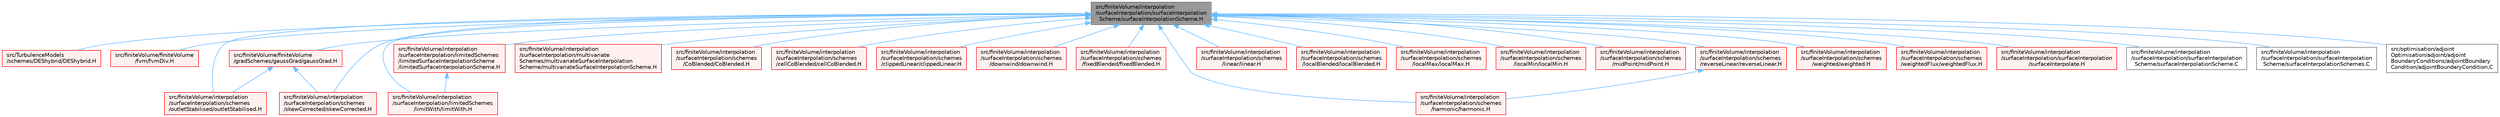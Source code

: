 digraph "src/finiteVolume/interpolation/surfaceInterpolation/surfaceInterpolationScheme/surfaceInterpolationScheme.H"
{
 // LATEX_PDF_SIZE
  bgcolor="transparent";
  edge [fontname=Helvetica,fontsize=10,labelfontname=Helvetica,labelfontsize=10];
  node [fontname=Helvetica,fontsize=10,shape=box,height=0.2,width=0.4];
  Node1 [id="Node000001",label="src/finiteVolume/interpolation\l/surfaceInterpolation/surfaceInterpolation\lScheme/surfaceInterpolationScheme.H",height=0.2,width=0.4,color="gray40", fillcolor="grey60", style="filled", fontcolor="black",tooltip=" "];
  Node1 -> Node2 [id="edge1_Node000001_Node000002",dir="back",color="steelblue1",style="solid",tooltip=" "];
  Node2 [id="Node000002",label="src/TurbulenceModels\l/schemes/DEShybrid/DEShybrid.H",height=0.2,width=0.4,color="red", fillcolor="#FFF0F0", style="filled",URL="$DEShybrid_8H.html",tooltip=" "];
  Node1 -> Node5 [id="edge2_Node000001_Node000005",dir="back",color="steelblue1",style="solid",tooltip=" "];
  Node5 [id="Node000005",label="src/finiteVolume/finiteVolume\l/fvm/fvmDiv.H",height=0.2,width=0.4,color="red", fillcolor="#FFF0F0", style="filled",URL="$fvmDiv_8H.html",tooltip="Calculate the matrix for the divergence of the given field and flux."];
  Node1 -> Node193 [id="edge3_Node000001_Node000193",dir="back",color="steelblue1",style="solid",tooltip=" "];
  Node193 [id="Node000193",label="src/finiteVolume/finiteVolume\l/gradSchemes/gaussGrad/gaussGrad.H",height=0.2,width=0.4,color="red", fillcolor="#FFF0F0", style="filled",URL="$gaussGrad_8H.html",tooltip=" "];
  Node193 -> Node215 [id="edge4_Node000193_Node000215",dir="back",color="steelblue1",style="solid",tooltip=" "];
  Node215 [id="Node000215",label="src/finiteVolume/interpolation\l/surfaceInterpolation/schemes\l/outletStabilised/outletStabilised.H",height=0.2,width=0.4,color="red", fillcolor="#FFF0F0", style="filled",URL="$outletStabilised_8H.html",tooltip=" "];
  Node193 -> Node217 [id="edge5_Node000193_Node000217",dir="back",color="steelblue1",style="solid",tooltip=" "];
  Node217 [id="Node000217",label="src/finiteVolume/interpolation\l/surfaceInterpolation/schemes\l/skewCorrected/skewCorrected.H",height=0.2,width=0.4,color="red", fillcolor="#FFF0F0", style="filled",URL="$skewCorrected_8H.html",tooltip=" "];
  Node1 -> Node221 [id="edge6_Node000001_Node000221",dir="back",color="steelblue1",style="solid",tooltip=" "];
  Node221 [id="Node000221",label="src/finiteVolume/interpolation\l/surfaceInterpolation/limitedSchemes\l/limitWith/limitWith.H",height=0.2,width=0.4,color="red", fillcolor="#FFF0F0", style="filled",URL="$limitWith_8H.html",tooltip=" "];
  Node1 -> Node223 [id="edge7_Node000001_Node000223",dir="back",color="steelblue1",style="solid",tooltip=" "];
  Node223 [id="Node000223",label="src/finiteVolume/interpolation\l/surfaceInterpolation/limitedSchemes\l/limitedSurfaceInterpolationScheme\l/limitedSurfaceInterpolationScheme.H",height=0.2,width=0.4,color="red", fillcolor="#FFF0F0", style="filled",URL="$limitedSurfaceInterpolationScheme_8H.html",tooltip=" "];
  Node223 -> Node221 [id="edge8_Node000223_Node000221",dir="back",color="steelblue1",style="solid",tooltip=" "];
  Node1 -> Node271 [id="edge9_Node000001_Node000271",dir="back",color="steelblue1",style="solid",tooltip=" "];
  Node271 [id="Node000271",label="src/finiteVolume/interpolation\l/surfaceInterpolation/multivariate\lSchemes/multivariateSurfaceInterpolation\lScheme/multivariateSurfaceInterpolationScheme.H",height=0.2,width=0.4,color="red", fillcolor="#FFF0F0", style="filled",URL="$multivariateSurfaceInterpolationScheme_8H.html",tooltip=" "];
  Node1 -> Node362 [id="edge10_Node000001_Node000362",dir="back",color="steelblue1",style="solid",tooltip=" "];
  Node362 [id="Node000362",label="src/finiteVolume/interpolation\l/surfaceInterpolation/schemes\l/CoBlended/CoBlended.H",height=0.2,width=0.4,color="red", fillcolor="#FFF0F0", style="filled",URL="$CoBlended_8H.html",tooltip=" "];
  Node1 -> Node364 [id="edge11_Node000001_Node000364",dir="back",color="steelblue1",style="solid",tooltip=" "];
  Node364 [id="Node000364",label="src/finiteVolume/interpolation\l/surfaceInterpolation/schemes\l/cellCoBlended/cellCoBlended.H",height=0.2,width=0.4,color="red", fillcolor="#FFF0F0", style="filled",URL="$cellCoBlended_8H.html",tooltip=" "];
  Node1 -> Node366 [id="edge12_Node000001_Node000366",dir="back",color="steelblue1",style="solid",tooltip=" "];
  Node366 [id="Node000366",label="src/finiteVolume/interpolation\l/surfaceInterpolation/schemes\l/clippedLinear/clippedLinear.H",height=0.2,width=0.4,color="red", fillcolor="#FFF0F0", style="filled",URL="$clippedLinear_8H.html",tooltip=" "];
  Node1 -> Node368 [id="edge13_Node000001_Node000368",dir="back",color="steelblue1",style="solid",tooltip=" "];
  Node368 [id="Node000368",label="src/finiteVolume/interpolation\l/surfaceInterpolation/schemes\l/downwind/downwind.H",height=0.2,width=0.4,color="red", fillcolor="#FFF0F0", style="filled",URL="$downwind_8H.html",tooltip=" "];
  Node1 -> Node370 [id="edge14_Node000001_Node000370",dir="back",color="steelblue1",style="solid",tooltip=" "];
  Node370 [id="Node000370",label="src/finiteVolume/interpolation\l/surfaceInterpolation/schemes\l/fixedBlended/fixedBlended.H",height=0.2,width=0.4,color="red", fillcolor="#FFF0F0", style="filled",URL="$fixedBlended_8H.html",tooltip=" "];
  Node1 -> Node372 [id="edge15_Node000001_Node000372",dir="back",color="steelblue1",style="solid",tooltip=" "];
  Node372 [id="Node000372",label="src/finiteVolume/interpolation\l/surfaceInterpolation/schemes\l/harmonic/harmonic.H",height=0.2,width=0.4,color="red", fillcolor="#FFF0F0", style="filled",URL="$harmonic_8H.html",tooltip=" "];
  Node1 -> Node374 [id="edge16_Node000001_Node000374",dir="back",color="steelblue1",style="solid",tooltip=" "];
  Node374 [id="Node000374",label="src/finiteVolume/interpolation\l/surfaceInterpolation/schemes\l/linear/linear.H",height=0.2,width=0.4,color="red", fillcolor="#FFF0F0", style="filled",URL="$finiteVolume_2interpolation_2surfaceInterpolation_2schemes_2linear_2linear_8H.html",tooltip=" "];
  Node1 -> Node376 [id="edge17_Node000001_Node000376",dir="back",color="steelblue1",style="solid",tooltip=" "];
  Node376 [id="Node000376",label="src/finiteVolume/interpolation\l/surfaceInterpolation/schemes\l/localBlended/localBlended.H",height=0.2,width=0.4,color="red", fillcolor="#FFF0F0", style="filled",URL="$localBlended_8H.html",tooltip=" "];
  Node1 -> Node378 [id="edge18_Node000001_Node000378",dir="back",color="steelblue1",style="solid",tooltip=" "];
  Node378 [id="Node000378",label="src/finiteVolume/interpolation\l/surfaceInterpolation/schemes\l/localMax/localMax.H",height=0.2,width=0.4,color="red", fillcolor="#FFF0F0", style="filled",URL="$localMax_8H.html",tooltip=" "];
  Node1 -> Node381 [id="edge19_Node000001_Node000381",dir="back",color="steelblue1",style="solid",tooltip=" "];
  Node381 [id="Node000381",label="src/finiteVolume/interpolation\l/surfaceInterpolation/schemes\l/localMin/localMin.H",height=0.2,width=0.4,color="red", fillcolor="#FFF0F0", style="filled",URL="$localMin_8H.html",tooltip=" "];
  Node1 -> Node398 [id="edge20_Node000001_Node000398",dir="back",color="steelblue1",style="solid",tooltip=" "];
  Node398 [id="Node000398",label="src/finiteVolume/interpolation\l/surfaceInterpolation/schemes\l/midPoint/midPoint.H",height=0.2,width=0.4,color="red", fillcolor="#FFF0F0", style="filled",URL="$midPoint_8H.html",tooltip=" "];
  Node1 -> Node215 [id="edge21_Node000001_Node000215",dir="back",color="steelblue1",style="solid",tooltip=" "];
  Node1 -> Node400 [id="edge22_Node000001_Node000400",dir="back",color="steelblue1",style="solid",tooltip=" "];
  Node400 [id="Node000400",label="src/finiteVolume/interpolation\l/surfaceInterpolation/schemes\l/reverseLinear/reverseLinear.H",height=0.2,width=0.4,color="red", fillcolor="#FFF0F0", style="filled",URL="$reverseLinear_8H.html",tooltip=" "];
  Node400 -> Node372 [id="edge23_Node000400_Node000372",dir="back",color="steelblue1",style="solid",tooltip=" "];
  Node1 -> Node217 [id="edge24_Node000001_Node000217",dir="back",color="steelblue1",style="solid",tooltip=" "];
  Node1 -> Node403 [id="edge25_Node000001_Node000403",dir="back",color="steelblue1",style="solid",tooltip=" "];
  Node403 [id="Node000403",label="src/finiteVolume/interpolation\l/surfaceInterpolation/schemes\l/weighted/weighted.H",height=0.2,width=0.4,color="red", fillcolor="#FFF0F0", style="filled",URL="$weighted_8H.html",tooltip=" "];
  Node1 -> Node405 [id="edge26_Node000001_Node000405",dir="back",color="steelblue1",style="solid",tooltip=" "];
  Node405 [id="Node000405",label="src/finiteVolume/interpolation\l/surfaceInterpolation/schemes\l/weightedFlux/weightedFlux.H",height=0.2,width=0.4,color="red", fillcolor="#FFF0F0", style="filled",URL="$weightedFlux_8H.html",tooltip=" "];
  Node1 -> Node407 [id="edge27_Node000001_Node000407",dir="back",color="steelblue1",style="solid",tooltip=" "];
  Node407 [id="Node000407",label="src/finiteVolume/interpolation\l/surfaceInterpolation/surfaceInterpolation\l/surfaceInterpolate.H",height=0.2,width=0.4,color="red", fillcolor="#FFF0F0", style="filled",URL="$finiteVolume_2interpolation_2surfaceInterpolation_2surfaceInterpolation_2surfaceInterpolate_8H.html",tooltip="Surface Interpolation."];
  Node1 -> Node409 [id="edge28_Node000001_Node000409",dir="back",color="steelblue1",style="solid",tooltip=" "];
  Node409 [id="Node000409",label="src/finiteVolume/interpolation\l/surfaceInterpolation/surfaceInterpolation\lScheme/surfaceInterpolationScheme.C",height=0.2,width=0.4,color="grey40", fillcolor="white", style="filled",URL="$surfaceInterpolationScheme_8C.html",tooltip=" "];
  Node1 -> Node410 [id="edge29_Node000001_Node000410",dir="back",color="steelblue1",style="solid",tooltip=" "];
  Node410 [id="Node000410",label="src/finiteVolume/interpolation\l/surfaceInterpolation/surfaceInterpolation\lScheme/surfaceInterpolationSchemes.C",height=0.2,width=0.4,color="grey40", fillcolor="white", style="filled",URL="$surfaceInterpolationSchemes_8C.html",tooltip=" "];
  Node1 -> Node85 [id="edge30_Node000001_Node000085",dir="back",color="steelblue1",style="solid",tooltip=" "];
  Node85 [id="Node000085",label="src/optimisation/adjoint\lOptimisation/adjoint/adjoint\lBoundaryConditions/adjointBoundary\lCondition/adjointBoundaryCondition.C",height=0.2,width=0.4,color="grey40", fillcolor="white", style="filled",URL="$adjointBoundaryCondition_8C.html",tooltip=" "];
}

